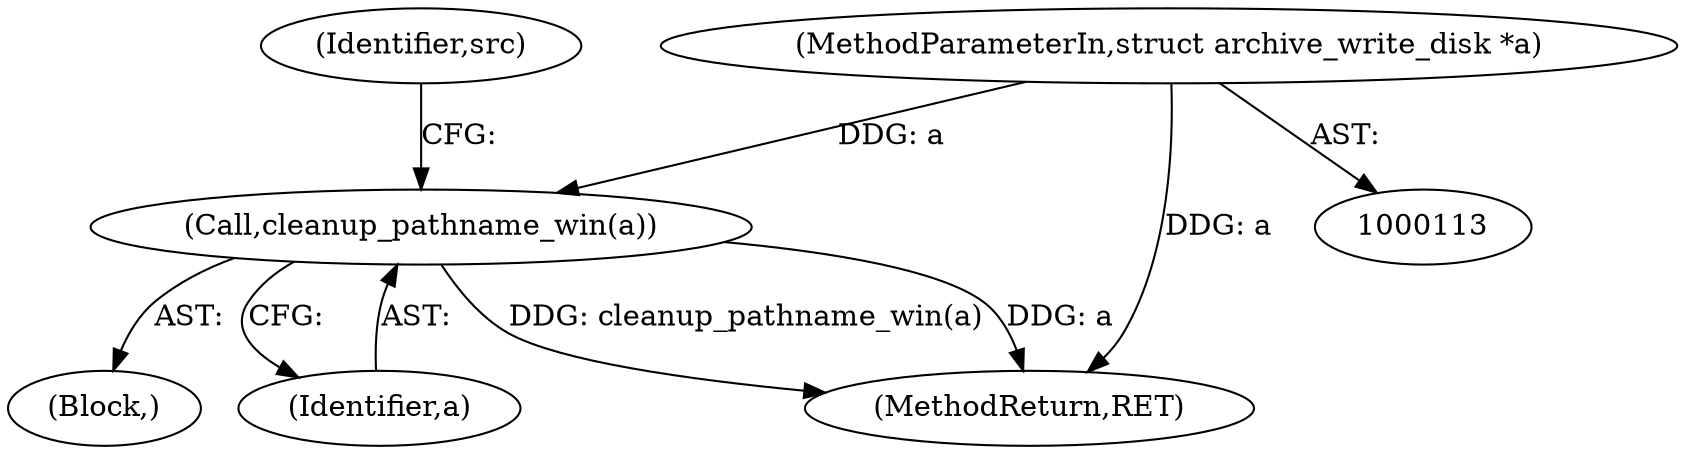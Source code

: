 digraph "0_libarchive_59357157706d47c365b2227739e17daba3607526_0@pointer" {
"1000144" [label="(Call,cleanup_pathname_win(a))"];
"1000114" [label="(MethodParameterIn,struct archive_write_disk *a)"];
"1000115" [label="(Block,)"];
"1000149" [label="(Identifier,src)"];
"1000145" [label="(Identifier,a)"];
"1000321" [label="(MethodReturn,RET)"];
"1000114" [label="(MethodParameterIn,struct archive_write_disk *a)"];
"1000144" [label="(Call,cleanup_pathname_win(a))"];
"1000144" -> "1000115"  [label="AST: "];
"1000144" -> "1000145"  [label="CFG: "];
"1000145" -> "1000144"  [label="AST: "];
"1000149" -> "1000144"  [label="CFG: "];
"1000144" -> "1000321"  [label="DDG: cleanup_pathname_win(a)"];
"1000144" -> "1000321"  [label="DDG: a"];
"1000114" -> "1000144"  [label="DDG: a"];
"1000114" -> "1000113"  [label="AST: "];
"1000114" -> "1000321"  [label="DDG: a"];
}
